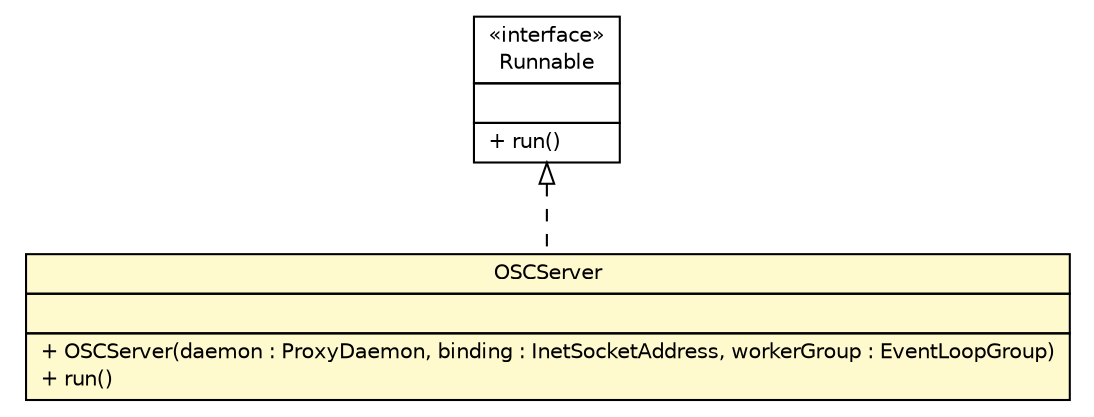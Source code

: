 #!/usr/local/bin/dot
#
# Class diagram 
# Generated by UMLGraph version R5_6 (http://www.umlgraph.org/)
#

digraph G {
	edge [fontname="Helvetica",fontsize=10,labelfontname="Helvetica",labelfontsize=10];
	node [fontname="Helvetica",fontsize=10,shape=plaintext];
	nodesep=0.25;
	ranksep=0.5;
	// com.xley.lfosc.osc.server.OSCServer
	c2000 [label=<<table title="com.xley.lfosc.osc.server.OSCServer" border="0" cellborder="1" cellspacing="0" cellpadding="2" port="p" bgcolor="lemonChiffon" href="./OSCServer.html">
		<tr><td><table border="0" cellspacing="0" cellpadding="1">
<tr><td align="center" balign="center"> OSCServer </td></tr>
		</table></td></tr>
		<tr><td><table border="0" cellspacing="0" cellpadding="1">
<tr><td align="left" balign="left">  </td></tr>
		</table></td></tr>
		<tr><td><table border="0" cellspacing="0" cellpadding="1">
<tr><td align="left" balign="left"> + OSCServer(daemon : ProxyDaemon, binding : InetSocketAddress, workerGroup : EventLoopGroup) </td></tr>
<tr><td align="left" balign="left"> + run() </td></tr>
		</table></td></tr>
		</table>>, URL="./OSCServer.html", fontname="Helvetica", fontcolor="black", fontsize=10.0];
	//com.xley.lfosc.osc.server.OSCServer implements java.lang.Runnable
	c2023:p -> c2000:p [dir=back,arrowtail=empty,style=dashed];
	// java.lang.Runnable
	c2023 [label=<<table title="java.lang.Runnable" border="0" cellborder="1" cellspacing="0" cellpadding="2" port="p" href="http://java.sun.com/j2se/1.4.2/docs/api/java/lang/Runnable.html">
		<tr><td><table border="0" cellspacing="0" cellpadding="1">
<tr><td align="center" balign="center"> &#171;interface&#187; </td></tr>
<tr><td align="center" balign="center"> Runnable </td></tr>
		</table></td></tr>
		<tr><td><table border="0" cellspacing="0" cellpadding="1">
<tr><td align="left" balign="left">  </td></tr>
		</table></td></tr>
		<tr><td><table border="0" cellspacing="0" cellpadding="1">
<tr><td align="left" balign="left"> + run() </td></tr>
		</table></td></tr>
		</table>>, URL="http://java.sun.com/j2se/1.4.2/docs/api/java/lang/Runnable.html", fontname="Helvetica", fontcolor="black", fontsize=10.0];
}

